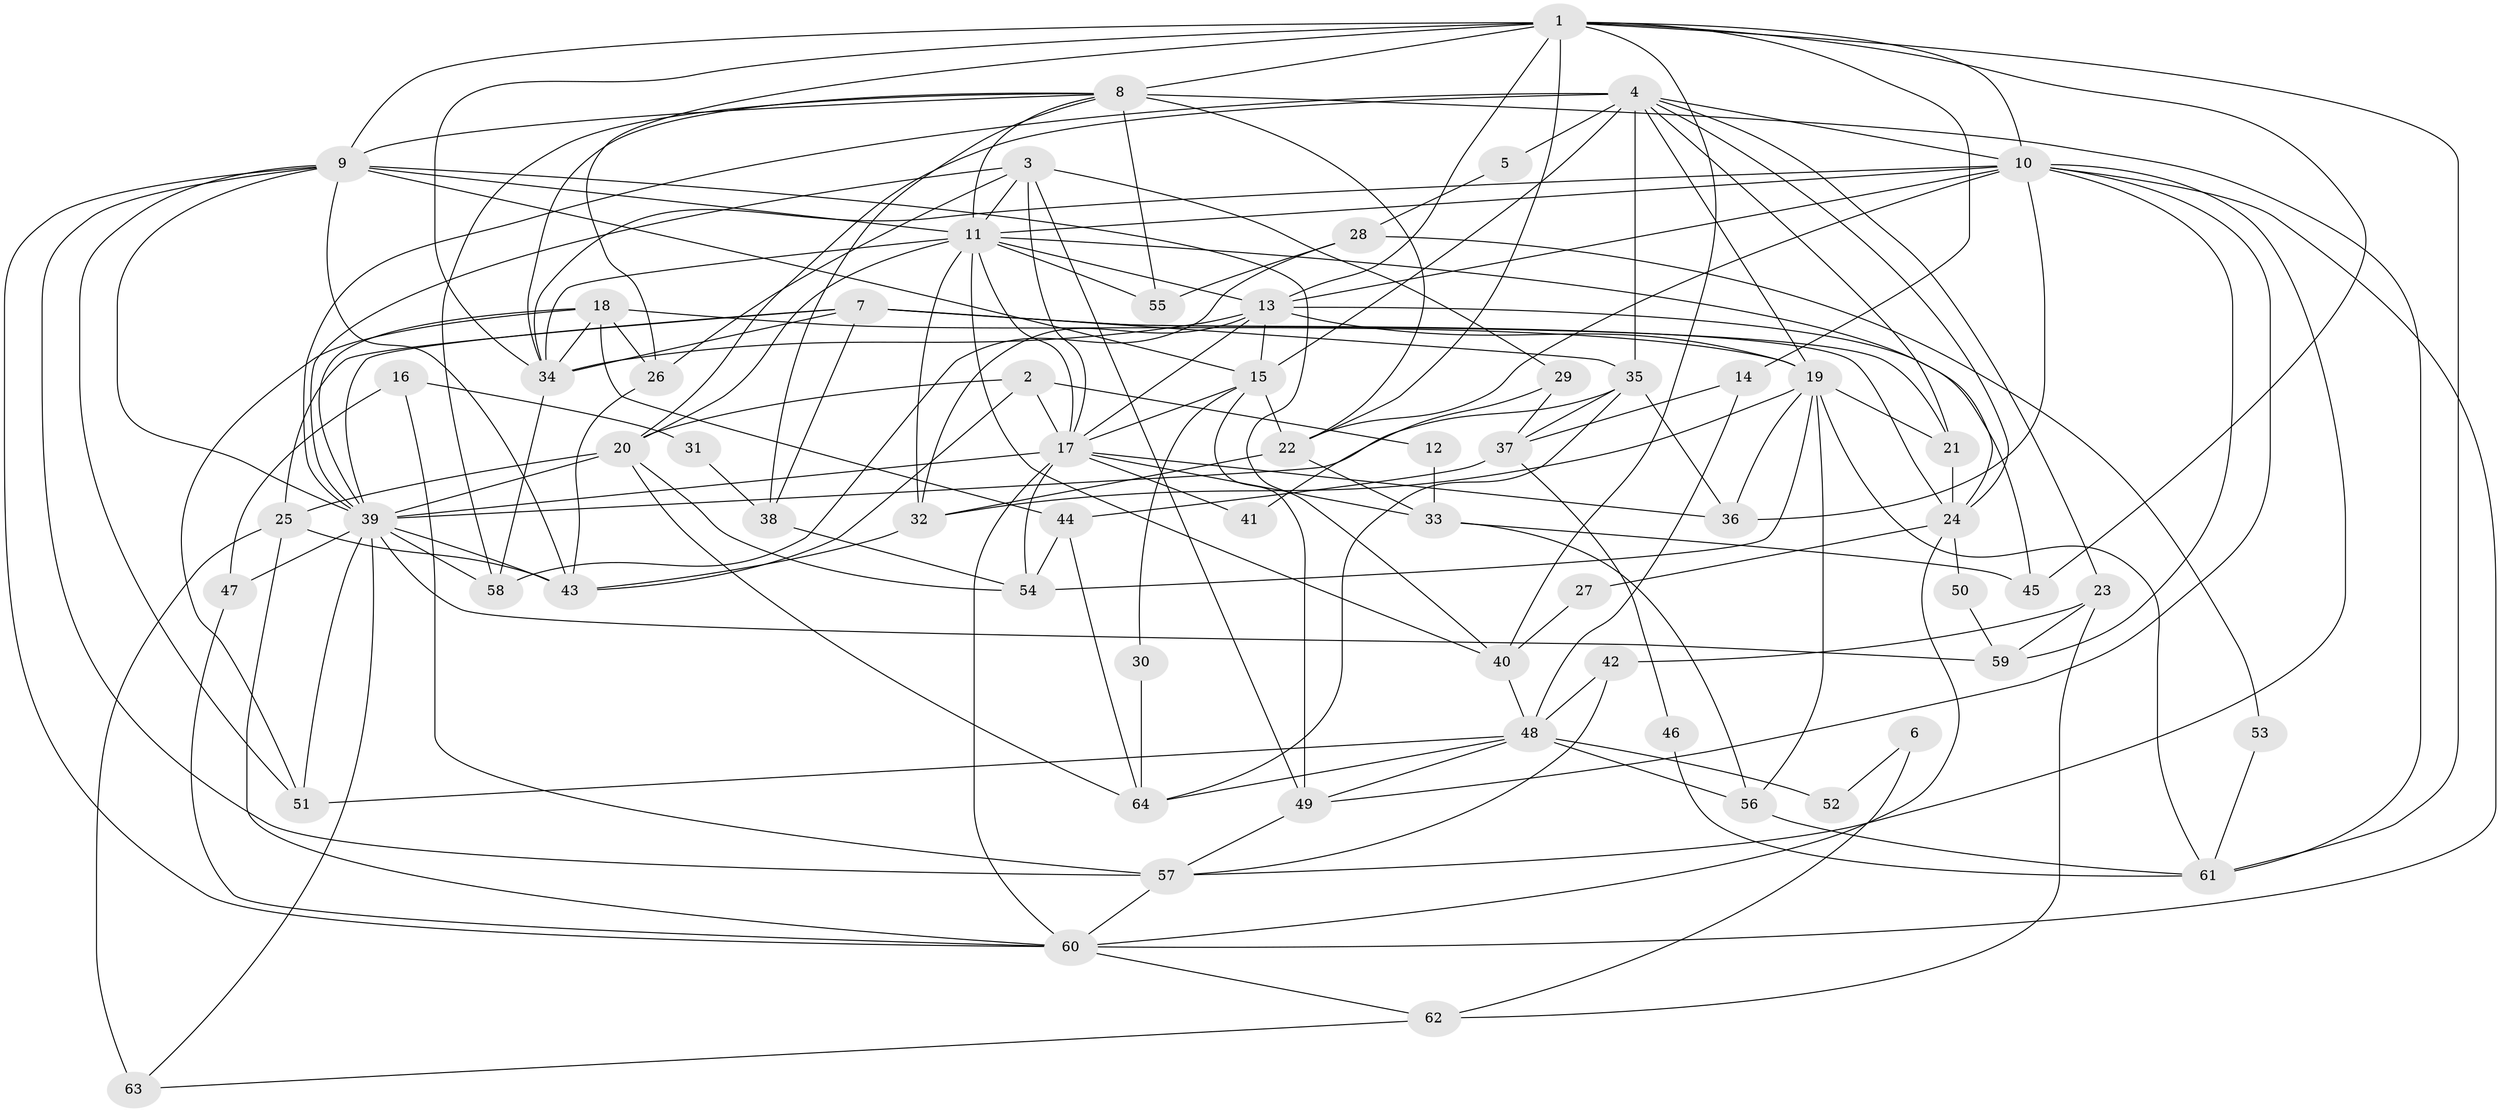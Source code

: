 // original degree distribution, {3: 0.25984251968503935, 4: 0.2755905511811024, 7: 0.023622047244094488, 2: 0.13385826771653545, 5: 0.2047244094488189, 6: 0.07874015748031496, 8: 0.023622047244094488}
// Generated by graph-tools (version 1.1) at 2025/51/03/04/25 22:51:15]
// undirected, 64 vertices, 169 edges
graph export_dot {
  node [color=gray90,style=filled];
  1;
  2;
  3;
  4;
  5;
  6;
  7;
  8;
  9;
  10;
  11;
  12;
  13;
  14;
  15;
  16;
  17;
  18;
  19;
  20;
  21;
  22;
  23;
  24;
  25;
  26;
  27;
  28;
  29;
  30;
  31;
  32;
  33;
  34;
  35;
  36;
  37;
  38;
  39;
  40;
  41;
  42;
  43;
  44;
  45;
  46;
  47;
  48;
  49;
  50;
  51;
  52;
  53;
  54;
  55;
  56;
  57;
  58;
  59;
  60;
  61;
  62;
  63;
  64;
  1 -- 8 [weight=1.0];
  1 -- 9 [weight=1.0];
  1 -- 10 [weight=1.0];
  1 -- 13 [weight=1.0];
  1 -- 14 [weight=1.0];
  1 -- 22 [weight=1.0];
  1 -- 26 [weight=1.0];
  1 -- 34 [weight=1.0];
  1 -- 40 [weight=1.0];
  1 -- 45 [weight=1.0];
  1 -- 61 [weight=1.0];
  2 -- 12 [weight=1.0];
  2 -- 17 [weight=1.0];
  2 -- 20 [weight=1.0];
  2 -- 43 [weight=1.0];
  3 -- 11 [weight=2.0];
  3 -- 17 [weight=1.0];
  3 -- 26 [weight=1.0];
  3 -- 29 [weight=1.0];
  3 -- 39 [weight=1.0];
  3 -- 49 [weight=1.0];
  4 -- 5 [weight=1.0];
  4 -- 10 [weight=1.0];
  4 -- 15 [weight=1.0];
  4 -- 19 [weight=1.0];
  4 -- 20 [weight=3.0];
  4 -- 21 [weight=1.0];
  4 -- 23 [weight=1.0];
  4 -- 24 [weight=1.0];
  4 -- 35 [weight=4.0];
  4 -- 39 [weight=1.0];
  5 -- 28 [weight=1.0];
  6 -- 52 [weight=1.0];
  6 -- 62 [weight=1.0];
  7 -- 21 [weight=2.0];
  7 -- 24 [weight=1.0];
  7 -- 25 [weight=1.0];
  7 -- 34 [weight=1.0];
  7 -- 35 [weight=1.0];
  7 -- 38 [weight=1.0];
  7 -- 39 [weight=1.0];
  8 -- 9 [weight=1.0];
  8 -- 11 [weight=1.0];
  8 -- 22 [weight=2.0];
  8 -- 34 [weight=1.0];
  8 -- 38 [weight=1.0];
  8 -- 55 [weight=1.0];
  8 -- 58 [weight=1.0];
  8 -- 61 [weight=1.0];
  9 -- 11 [weight=2.0];
  9 -- 15 [weight=1.0];
  9 -- 39 [weight=1.0];
  9 -- 40 [weight=1.0];
  9 -- 43 [weight=1.0];
  9 -- 51 [weight=1.0];
  9 -- 57 [weight=1.0];
  9 -- 60 [weight=1.0];
  10 -- 11 [weight=1.0];
  10 -- 13 [weight=2.0];
  10 -- 22 [weight=1.0];
  10 -- 34 [weight=1.0];
  10 -- 36 [weight=2.0];
  10 -- 49 [weight=1.0];
  10 -- 57 [weight=1.0];
  10 -- 59 [weight=1.0];
  10 -- 60 [weight=1.0];
  11 -- 13 [weight=1.0];
  11 -- 17 [weight=2.0];
  11 -- 20 [weight=1.0];
  11 -- 24 [weight=1.0];
  11 -- 32 [weight=1.0];
  11 -- 34 [weight=1.0];
  11 -- 40 [weight=1.0];
  11 -- 55 [weight=1.0];
  12 -- 33 [weight=1.0];
  13 -- 15 [weight=2.0];
  13 -- 17 [weight=1.0];
  13 -- 19 [weight=1.0];
  13 -- 32 [weight=1.0];
  13 -- 34 [weight=1.0];
  13 -- 45 [weight=1.0];
  14 -- 37 [weight=1.0];
  14 -- 48 [weight=1.0];
  15 -- 17 [weight=1.0];
  15 -- 22 [weight=1.0];
  15 -- 30 [weight=1.0];
  15 -- 49 [weight=1.0];
  16 -- 31 [weight=1.0];
  16 -- 47 [weight=1.0];
  16 -- 57 [weight=1.0];
  17 -- 33 [weight=1.0];
  17 -- 36 [weight=1.0];
  17 -- 39 [weight=1.0];
  17 -- 41 [weight=1.0];
  17 -- 54 [weight=1.0];
  17 -- 60 [weight=1.0];
  18 -- 19 [weight=1.0];
  18 -- 26 [weight=1.0];
  18 -- 34 [weight=1.0];
  18 -- 39 [weight=1.0];
  18 -- 44 [weight=1.0];
  18 -- 51 [weight=1.0];
  19 -- 21 [weight=1.0];
  19 -- 32 [weight=1.0];
  19 -- 36 [weight=1.0];
  19 -- 54 [weight=1.0];
  19 -- 56 [weight=1.0];
  19 -- 61 [weight=1.0];
  20 -- 25 [weight=1.0];
  20 -- 39 [weight=1.0];
  20 -- 54 [weight=1.0];
  20 -- 64 [weight=1.0];
  21 -- 24 [weight=1.0];
  22 -- 32 [weight=1.0];
  22 -- 33 [weight=1.0];
  23 -- 42 [weight=1.0];
  23 -- 59 [weight=1.0];
  23 -- 62 [weight=1.0];
  24 -- 27 [weight=1.0];
  24 -- 50 [weight=1.0];
  24 -- 60 [weight=1.0];
  25 -- 43 [weight=1.0];
  25 -- 60 [weight=1.0];
  25 -- 63 [weight=1.0];
  26 -- 43 [weight=1.0];
  27 -- 40 [weight=1.0];
  28 -- 53 [weight=1.0];
  28 -- 55 [weight=1.0];
  28 -- 58 [weight=1.0];
  29 -- 37 [weight=1.0];
  29 -- 41 [weight=1.0];
  30 -- 64 [weight=1.0];
  31 -- 38 [weight=1.0];
  32 -- 43 [weight=1.0];
  33 -- 45 [weight=1.0];
  33 -- 56 [weight=1.0];
  34 -- 58 [weight=1.0];
  35 -- 36 [weight=1.0];
  35 -- 37 [weight=1.0];
  35 -- 39 [weight=1.0];
  35 -- 64 [weight=1.0];
  37 -- 44 [weight=1.0];
  37 -- 46 [weight=1.0];
  38 -- 54 [weight=1.0];
  39 -- 43 [weight=1.0];
  39 -- 47 [weight=1.0];
  39 -- 51 [weight=1.0];
  39 -- 58 [weight=1.0];
  39 -- 59 [weight=1.0];
  39 -- 63 [weight=1.0];
  40 -- 48 [weight=1.0];
  42 -- 48 [weight=1.0];
  42 -- 57 [weight=1.0];
  44 -- 54 [weight=1.0];
  44 -- 64 [weight=1.0];
  46 -- 61 [weight=1.0];
  47 -- 60 [weight=1.0];
  48 -- 49 [weight=1.0];
  48 -- 51 [weight=1.0];
  48 -- 52 [weight=1.0];
  48 -- 56 [weight=1.0];
  48 -- 64 [weight=1.0];
  49 -- 57 [weight=1.0];
  50 -- 59 [weight=1.0];
  53 -- 61 [weight=1.0];
  56 -- 61 [weight=1.0];
  57 -- 60 [weight=1.0];
  60 -- 62 [weight=1.0];
  62 -- 63 [weight=1.0];
}
